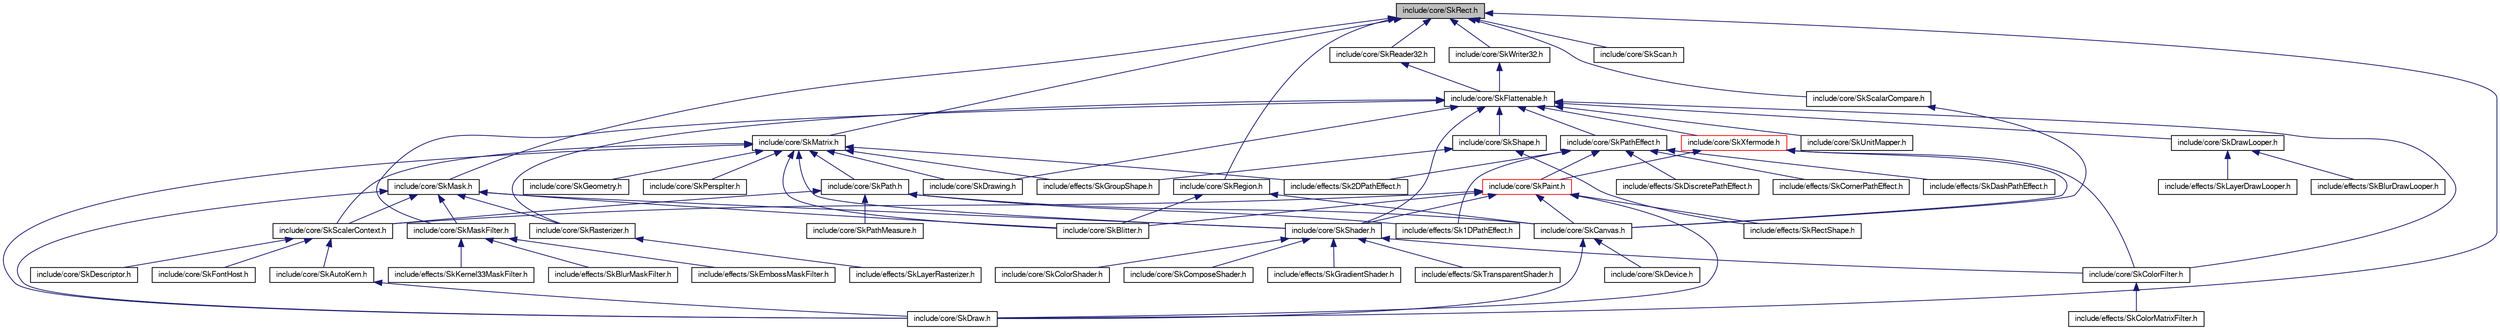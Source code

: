 digraph G
{
  edge [fontname="FreeSans",fontsize="10",labelfontname="FreeSans",labelfontsize="10"];
  node [fontname="FreeSans",fontsize="10",shape=record];
  Node1 [label="include/core/SkRect.h",height=0.2,width=0.4,color="black", fillcolor="grey75", style="filled" fontcolor="black"];
  Node1 -> Node2 [dir=back,color="midnightblue",fontsize="10",style="solid",fontname="FreeSans"];
  Node2 [label="include/core/SkDraw.h",height=0.2,width=0.4,color="black", fillcolor="white", style="filled",URL="$_sk_draw_8h.html"];
  Node1 -> Node3 [dir=back,color="midnightblue",fontsize="10",style="solid",fontname="FreeSans"];
  Node3 [label="include/core/SkMask.h",height=0.2,width=0.4,color="black", fillcolor="white", style="filled",URL="$_sk_mask_8h.html"];
  Node3 -> Node4 [dir=back,color="midnightblue",fontsize="10",style="solid",fontname="FreeSans"];
  Node4 [label="include/core/SkBlitter.h",height=0.2,width=0.4,color="black", fillcolor="white", style="filled",URL="$_sk_blitter_8h.html"];
  Node3 -> Node2 [dir=back,color="midnightblue",fontsize="10",style="solid",fontname="FreeSans"];
  Node3 -> Node5 [dir=back,color="midnightblue",fontsize="10",style="solid",fontname="FreeSans"];
  Node5 [label="include/core/SkMaskFilter.h",height=0.2,width=0.4,color="black", fillcolor="white", style="filled",URL="$_sk_mask_filter_8h.html"];
  Node5 -> Node6 [dir=back,color="midnightblue",fontsize="10",style="solid",fontname="FreeSans"];
  Node6 [label="include/effects/SkBlurMaskFilter.h",height=0.2,width=0.4,color="black", fillcolor="white", style="filled",URL="$_sk_blur_mask_filter_8h.html"];
  Node5 -> Node7 [dir=back,color="midnightblue",fontsize="10",style="solid",fontname="FreeSans"];
  Node7 [label="include/effects/SkEmbossMaskFilter.h",height=0.2,width=0.4,color="black", fillcolor="white", style="filled",URL="$_sk_emboss_mask_filter_8h.html"];
  Node5 -> Node8 [dir=back,color="midnightblue",fontsize="10",style="solid",fontname="FreeSans"];
  Node8 [label="include/effects/SkKernel33MaskFilter.h",height=0.2,width=0.4,color="black", fillcolor="white", style="filled",URL="$_sk_kernel33_mask_filter_8h.html"];
  Node3 -> Node9 [dir=back,color="midnightblue",fontsize="10",style="solid",fontname="FreeSans"];
  Node9 [label="include/core/SkRasterizer.h",height=0.2,width=0.4,color="black", fillcolor="white", style="filled",URL="$_sk_rasterizer_8h.html"];
  Node9 -> Node10 [dir=back,color="midnightblue",fontsize="10",style="solid",fontname="FreeSans"];
  Node10 [label="include/effects/SkLayerRasterizer.h",height=0.2,width=0.4,color="black", fillcolor="white", style="filled",URL="$_sk_layer_rasterizer_8h.html"];
  Node3 -> Node11 [dir=back,color="midnightblue",fontsize="10",style="solid",fontname="FreeSans"];
  Node11 [label="include/core/SkScalerContext.h",height=0.2,width=0.4,color="black", fillcolor="white", style="filled",URL="$_sk_scaler_context_8h.html"];
  Node11 -> Node12 [dir=back,color="midnightblue",fontsize="10",style="solid",fontname="FreeSans"];
  Node12 [label="include/core/SkAutoKern.h",height=0.2,width=0.4,color="black", fillcolor="white", style="filled",URL="$_sk_auto_kern_8h.html"];
  Node12 -> Node2 [dir=back,color="midnightblue",fontsize="10",style="solid",fontname="FreeSans"];
  Node11 -> Node13 [dir=back,color="midnightblue",fontsize="10",style="solid",fontname="FreeSans"];
  Node13 [label="include/core/SkDescriptor.h",height=0.2,width=0.4,color="black", fillcolor="white", style="filled",URL="$_sk_descriptor_8h.html"];
  Node11 -> Node14 [dir=back,color="midnightblue",fontsize="10",style="solid",fontname="FreeSans"];
  Node14 [label="include/core/SkFontHost.h",height=0.2,width=0.4,color="black", fillcolor="white", style="filled",URL="$_sk_font_host_8h.html"];
  Node3 -> Node15 [dir=back,color="midnightblue",fontsize="10",style="solid",fontname="FreeSans"];
  Node15 [label="include/core/SkShader.h",height=0.2,width=0.4,color="black", fillcolor="white", style="filled",URL="$_sk_shader_8h.html"];
  Node15 -> Node16 [dir=back,color="midnightblue",fontsize="10",style="solid",fontname="FreeSans"];
  Node16 [label="include/core/SkColorFilter.h",height=0.2,width=0.4,color="black", fillcolor="white", style="filled",URL="$_sk_color_filter_8h.html"];
  Node16 -> Node17 [dir=back,color="midnightblue",fontsize="10",style="solid",fontname="FreeSans"];
  Node17 [label="include/effects/SkColorMatrixFilter.h",height=0.2,width=0.4,color="black", fillcolor="white", style="filled",URL="$_sk_color_matrix_filter_8h.html"];
  Node15 -> Node18 [dir=back,color="midnightblue",fontsize="10",style="solid",fontname="FreeSans"];
  Node18 [label="include/core/SkColorShader.h",height=0.2,width=0.4,color="black", fillcolor="white", style="filled",URL="$_sk_color_shader_8h.html"];
  Node15 -> Node19 [dir=back,color="midnightblue",fontsize="10",style="solid",fontname="FreeSans"];
  Node19 [label="include/core/SkComposeShader.h",height=0.2,width=0.4,color="black", fillcolor="white", style="filled",URL="$_sk_compose_shader_8h.html"];
  Node15 -> Node20 [dir=back,color="midnightblue",fontsize="10",style="solid",fontname="FreeSans"];
  Node20 [label="include/effects/SkGradientShader.h",height=0.2,width=0.4,color="black", fillcolor="white", style="filled",URL="$_sk_gradient_shader_8h.html"];
  Node15 -> Node21 [dir=back,color="midnightblue",fontsize="10",style="solid",fontname="FreeSans"];
  Node21 [label="include/effects/SkTransparentShader.h",height=0.2,width=0.4,color="black", fillcolor="white", style="filled",URL="$_sk_transparent_shader_8h.html"];
  Node1 -> Node22 [dir=back,color="midnightblue",fontsize="10",style="solid",fontname="FreeSans"];
  Node22 [label="include/core/SkMatrix.h",height=0.2,width=0.4,color="black", fillcolor="white", style="filled",URL="$_sk_matrix_8h.html"];
  Node22 -> Node4 [dir=back,color="midnightblue",fontsize="10",style="solid",fontname="FreeSans"];
  Node22 -> Node2 [dir=back,color="midnightblue",fontsize="10",style="solid",fontname="FreeSans"];
  Node22 -> Node23 [dir=back,color="midnightblue",fontsize="10",style="solid",fontname="FreeSans"];
  Node23 [label="include/core/SkDrawing.h",height=0.2,width=0.4,color="black", fillcolor="white", style="filled",URL="$_sk_drawing_8h.html"];
  Node22 -> Node24 [dir=back,color="midnightblue",fontsize="10",style="solid",fontname="FreeSans"];
  Node24 [label="include/core/SkGeometry.h",height=0.2,width=0.4,color="black", fillcolor="white", style="filled",URL="$_sk_geometry_8h.html"];
  Node22 -> Node25 [dir=back,color="midnightblue",fontsize="10",style="solid",fontname="FreeSans"];
  Node25 [label="include/core/SkPath.h",height=0.2,width=0.4,color="black", fillcolor="white", style="filled",URL="$_sk_path_8h.html"];
  Node25 -> Node26 [dir=back,color="midnightblue",fontsize="10",style="solid",fontname="FreeSans"];
  Node26 [label="include/core/SkCanvas.h",height=0.2,width=0.4,color="black", fillcolor="white", style="filled",URL="$_sk_canvas_8h.html"];
  Node26 -> Node27 [dir=back,color="midnightblue",fontsize="10",style="solid",fontname="FreeSans"];
  Node27 [label="include/core/SkDevice.h",height=0.2,width=0.4,color="black", fillcolor="white", style="filled",URL="$_sk_device_8h.html"];
  Node26 -> Node2 [dir=back,color="midnightblue",fontsize="10",style="solid",fontname="FreeSans"];
  Node25 -> Node28 [dir=back,color="midnightblue",fontsize="10",style="solid",fontname="FreeSans"];
  Node28 [label="include/core/SkPathMeasure.h",height=0.2,width=0.4,color="black", fillcolor="white", style="filled",URL="$_sk_path_measure_8h.html"];
  Node25 -> Node11 [dir=back,color="midnightblue",fontsize="10",style="solid",fontname="FreeSans"];
  Node25 -> Node29 [dir=back,color="midnightblue",fontsize="10",style="solid",fontname="FreeSans"];
  Node29 [label="include/effects/Sk1DPathEffect.h",height=0.2,width=0.4,color="black", fillcolor="white", style="filled",URL="$_sk1_d_path_effect_8h.html"];
  Node22 -> Node30 [dir=back,color="midnightblue",fontsize="10",style="solid",fontname="FreeSans"];
  Node30 [label="include/core/SkPerspIter.h",height=0.2,width=0.4,color="black", fillcolor="white", style="filled",URL="$_sk_persp_iter_8h.html"];
  Node22 -> Node11 [dir=back,color="midnightblue",fontsize="10",style="solid",fontname="FreeSans"];
  Node22 -> Node15 [dir=back,color="midnightblue",fontsize="10",style="solid",fontname="FreeSans"];
  Node22 -> Node31 [dir=back,color="midnightblue",fontsize="10",style="solid",fontname="FreeSans"];
  Node31 [label="include/effects/Sk2DPathEffect.h",height=0.2,width=0.4,color="black", fillcolor="white", style="filled",URL="$_sk2_d_path_effect_8h.html"];
  Node22 -> Node32 [dir=back,color="midnightblue",fontsize="10",style="solid",fontname="FreeSans"];
  Node32 [label="include/effects/SkGroupShape.h",height=0.2,width=0.4,color="black", fillcolor="white", style="filled",URL="$_sk_group_shape_8h.html"];
  Node1 -> Node33 [dir=back,color="midnightblue",fontsize="10",style="solid",fontname="FreeSans"];
  Node33 [label="include/core/SkReader32.h",height=0.2,width=0.4,color="black", fillcolor="white", style="filled",URL="$_sk_reader32_8h.html"];
  Node33 -> Node34 [dir=back,color="midnightblue",fontsize="10",style="solid",fontname="FreeSans"];
  Node34 [label="include/core/SkFlattenable.h",height=0.2,width=0.4,color="black", fillcolor="white", style="filled",URL="$_sk_flattenable_8h.html"];
  Node34 -> Node16 [dir=back,color="midnightblue",fontsize="10",style="solid",fontname="FreeSans"];
  Node34 -> Node23 [dir=back,color="midnightblue",fontsize="10",style="solid",fontname="FreeSans"];
  Node34 -> Node35 [dir=back,color="midnightblue",fontsize="10",style="solid",fontname="FreeSans"];
  Node35 [label="include/core/SkDrawLooper.h",height=0.2,width=0.4,color="black", fillcolor="white", style="filled",URL="$_sk_draw_looper_8h.html"];
  Node35 -> Node36 [dir=back,color="midnightblue",fontsize="10",style="solid",fontname="FreeSans"];
  Node36 [label="include/effects/SkBlurDrawLooper.h",height=0.2,width=0.4,color="black", fillcolor="white", style="filled",URL="$_sk_blur_draw_looper_8h.html"];
  Node35 -> Node37 [dir=back,color="midnightblue",fontsize="10",style="solid",fontname="FreeSans"];
  Node37 [label="include/effects/SkLayerDrawLooper.h",height=0.2,width=0.4,color="black", fillcolor="white", style="filled",URL="$_sk_layer_draw_looper_8h.html"];
  Node34 -> Node5 [dir=back,color="midnightblue",fontsize="10",style="solid",fontname="FreeSans"];
  Node34 -> Node38 [dir=back,color="midnightblue",fontsize="10",style="solid",fontname="FreeSans"];
  Node38 [label="include/core/SkPathEffect.h",height=0.2,width=0.4,color="black", fillcolor="white", style="filled",URL="$_sk_path_effect_8h.html"];
  Node38 -> Node39 [dir=back,color="midnightblue",fontsize="10",style="solid",fontname="FreeSans"];
  Node39 [label="include/core/SkPaint.h",height=0.2,width=0.4,color="red", fillcolor="white", style="filled",URL="$_sk_paint_8h.html"];
  Node39 -> Node4 [dir=back,color="midnightblue",fontsize="10",style="solid",fontname="FreeSans"];
  Node39 -> Node26 [dir=back,color="midnightblue",fontsize="10",style="solid",fontname="FreeSans"];
  Node39 -> Node2 [dir=back,color="midnightblue",fontsize="10",style="solid",fontname="FreeSans"];
  Node39 -> Node11 [dir=back,color="midnightblue",fontsize="10",style="solid",fontname="FreeSans"];
  Node39 -> Node15 [dir=back,color="midnightblue",fontsize="10",style="solid",fontname="FreeSans"];
  Node39 -> Node40 [dir=back,color="midnightblue",fontsize="10",style="solid",fontname="FreeSans"];
  Node40 [label="include/effects/SkRectShape.h",height=0.2,width=0.4,color="black", fillcolor="white", style="filled",URL="$_sk_rect_shape_8h.html"];
  Node38 -> Node29 [dir=back,color="midnightblue",fontsize="10",style="solid",fontname="FreeSans"];
  Node38 -> Node31 [dir=back,color="midnightblue",fontsize="10",style="solid",fontname="FreeSans"];
  Node38 -> Node41 [dir=back,color="midnightblue",fontsize="10",style="solid",fontname="FreeSans"];
  Node41 [label="include/effects/SkCornerPathEffect.h",height=0.2,width=0.4,color="black", fillcolor="white", style="filled",URL="$_sk_corner_path_effect_8h.html"];
  Node38 -> Node42 [dir=back,color="midnightblue",fontsize="10",style="solid",fontname="FreeSans"];
  Node42 [label="include/effects/SkDashPathEffect.h",height=0.2,width=0.4,color="black", fillcolor="white", style="filled",URL="$_sk_dash_path_effect_8h.html"];
  Node38 -> Node43 [dir=back,color="midnightblue",fontsize="10",style="solid",fontname="FreeSans"];
  Node43 [label="include/effects/SkDiscretePathEffect.h",height=0.2,width=0.4,color="black", fillcolor="white", style="filled",URL="$_sk_discrete_path_effect_8h.html"];
  Node34 -> Node9 [dir=back,color="midnightblue",fontsize="10",style="solid",fontname="FreeSans"];
  Node34 -> Node15 [dir=back,color="midnightblue",fontsize="10",style="solid",fontname="FreeSans"];
  Node34 -> Node44 [dir=back,color="midnightblue",fontsize="10",style="solid",fontname="FreeSans"];
  Node44 [label="include/core/SkShape.h",height=0.2,width=0.4,color="black", fillcolor="white", style="filled",URL="$_sk_shape_8h.html"];
  Node44 -> Node32 [dir=back,color="midnightblue",fontsize="10",style="solid",fontname="FreeSans"];
  Node44 -> Node40 [dir=back,color="midnightblue",fontsize="10",style="solid",fontname="FreeSans"];
  Node34 -> Node45 [dir=back,color="midnightblue",fontsize="10",style="solid",fontname="FreeSans"];
  Node45 [label="include/core/SkUnitMapper.h",height=0.2,width=0.4,color="black", fillcolor="white", style="filled",URL="$_sk_unit_mapper_8h.html"];
  Node34 -> Node46 [dir=back,color="midnightblue",fontsize="10",style="solid",fontname="FreeSans"];
  Node46 [label="include/core/SkXfermode.h",height=0.2,width=0.4,color="red", fillcolor="white", style="filled",URL="$_sk_xfermode_8h.html"];
  Node46 -> Node26 [dir=back,color="midnightblue",fontsize="10",style="solid",fontname="FreeSans"];
  Node46 -> Node16 [dir=back,color="midnightblue",fontsize="10",style="solid",fontname="FreeSans"];
  Node46 -> Node39 [dir=back,color="midnightblue",fontsize="10",style="solid",fontname="FreeSans"];
  Node1 -> Node47 [dir=back,color="midnightblue",fontsize="10",style="solid",fontname="FreeSans"];
  Node47 [label="include/core/SkRegion.h",height=0.2,width=0.4,color="black", fillcolor="white", style="filled",URL="$_sk_region_8h.html"];
  Node47 -> Node4 [dir=back,color="midnightblue",fontsize="10",style="solid",fontname="FreeSans"];
  Node47 -> Node26 [dir=back,color="midnightblue",fontsize="10",style="solid",fontname="FreeSans"];
  Node1 -> Node48 [dir=back,color="midnightblue",fontsize="10",style="solid",fontname="FreeSans"];
  Node48 [label="include/core/SkScalarCompare.h",height=0.2,width=0.4,color="black", fillcolor="white", style="filled",URL="$_sk_scalar_compare_8h.html"];
  Node48 -> Node26 [dir=back,color="midnightblue",fontsize="10",style="solid",fontname="FreeSans"];
  Node1 -> Node49 [dir=back,color="midnightblue",fontsize="10",style="solid",fontname="FreeSans"];
  Node49 [label="include/core/SkScan.h",height=0.2,width=0.4,color="black", fillcolor="white", style="filled",URL="$_sk_scan_8h.html"];
  Node1 -> Node50 [dir=back,color="midnightblue",fontsize="10",style="solid",fontname="FreeSans"];
  Node50 [label="include/core/SkWriter32.h",height=0.2,width=0.4,color="black", fillcolor="white", style="filled",URL="$_sk_writer32_8h.html"];
  Node50 -> Node34 [dir=back,color="midnightblue",fontsize="10",style="solid",fontname="FreeSans"];
}
